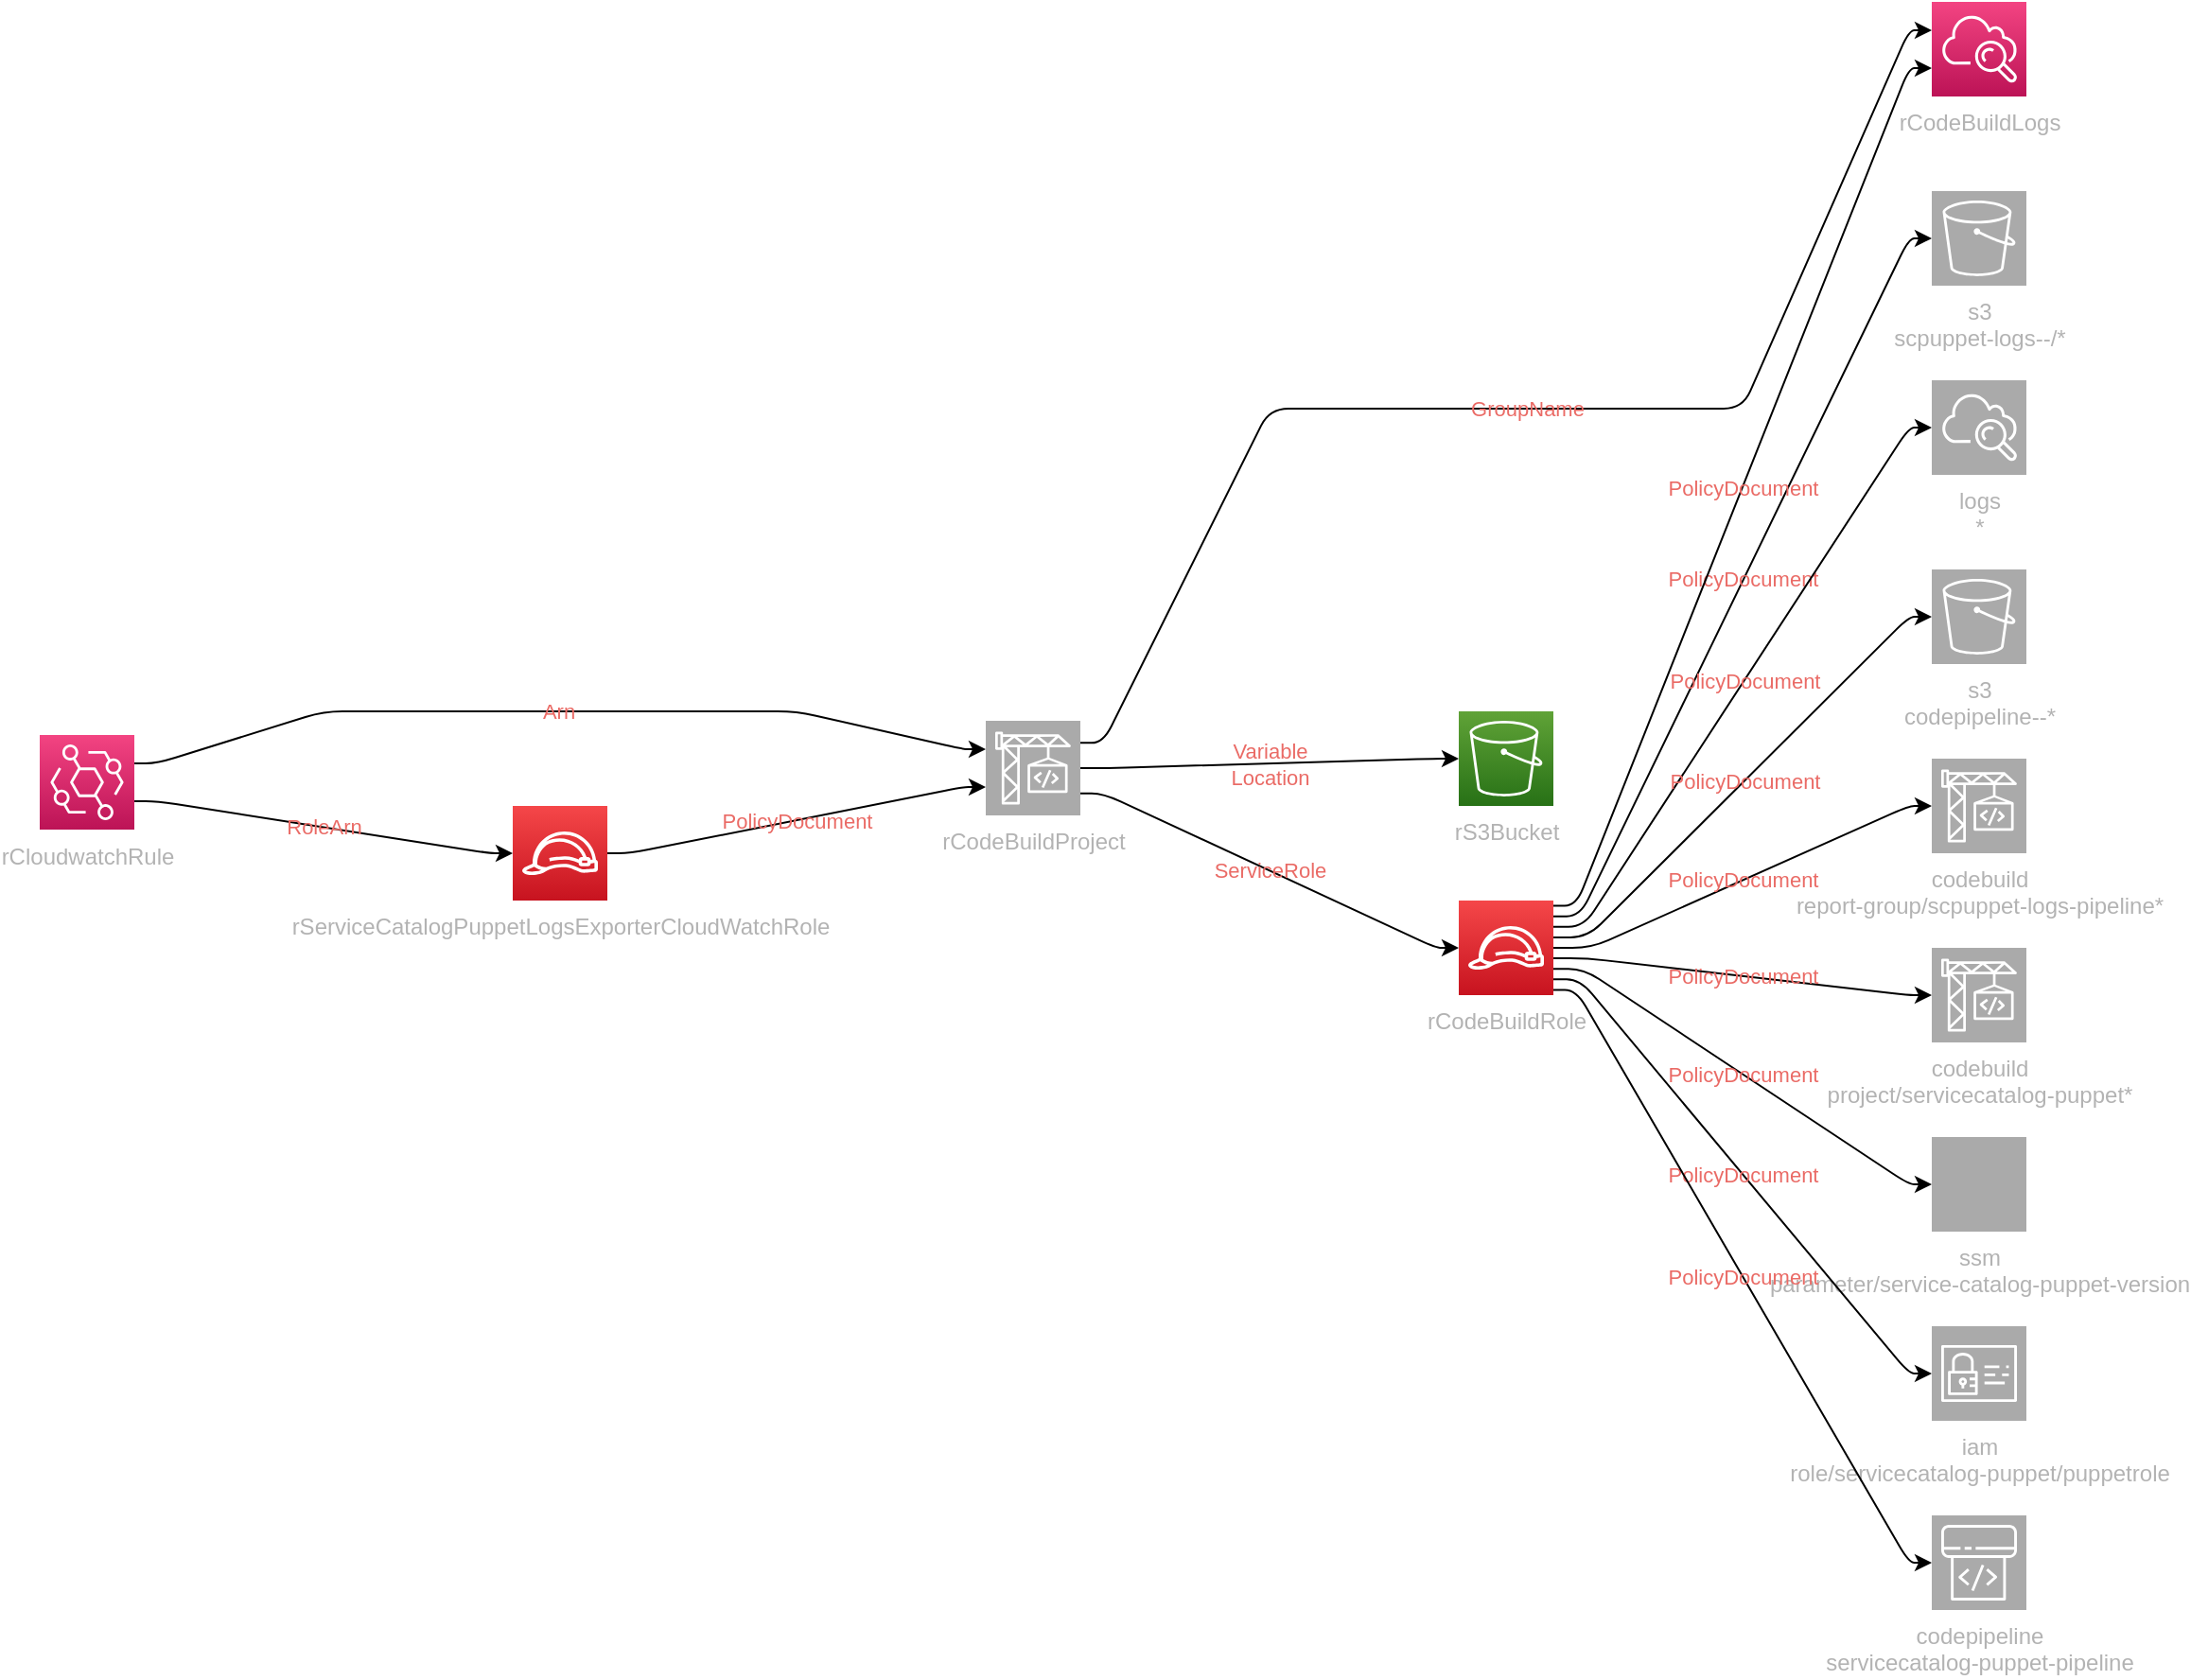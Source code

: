 <mxfile version="13.1.3" pages="2">
            <diagram id="diagramid" name="Diagram">
              <mxGraphModel><root><mxCell id="0"/><mxCell id="1" parent="0"/><mxCell id="2" value="rS3Bucket" style="outlineConnect=0;fontColor=#B3B3B3;gradientColor=#60A337;gradientDirection=north;fillColor=#277116;strokeColor=#ffffff;dashed=0;verticalLabelPosition=bottom;verticalAlign=top;align=center;html=1;fontSize=12;fontStyle=0;aspect=fixed;shape=mxgraph.aws4.resourceIcon;resIcon=mxgraph.aws4.s3;" vertex="1" parent="1"><mxGeometry x="750" y="375" width="50" height="50" as="geometry"/></mxCell><mxCell id="3" value="rServiceCatalogPuppetLogsExporterCloudWatchRole" style="outlineConnect=0;fontColor=#B3B3B3;gradientColor=#F54749;gradientDirection=north;fillColor=#C7131F;strokeColor=#ffffff;dashed=0;verticalLabelPosition=bottom;verticalAlign=top;align=center;html=1;fontSize=12;fontStyle=0;aspect=fixed;shape=mxgraph.aws4.resourceIcon;resIcon=mxgraph.aws4.role;" vertex="1" parent="1"><mxGeometry x="250" y="425" width="50" height="50" as="geometry"/></mxCell><mxCell id="4" value="rCloudwatchRule" style="outlineConnect=0;fontColor=#B3B3B3;gradientColor=#F34482;gradientDirection=north;fillColor=#BC1356;strokeColor=#ffffff;dashed=0;verticalLabelPosition=bottom;verticalAlign=top;align=center;html=1;fontSize=12;fontStyle=0;aspect=fixed;shape=mxgraph.aws4.resourceIcon;resIcon=mxgraph.aws4.eventbridge;" vertex="1" parent="1"><mxGeometry y="387.5" width="50" height="50" as="geometry"/></mxCell><mxCell id="5" value="rCodeBuildLogs" style="outlineConnect=0;fontColor=#B3B3B3;gradientColor=#F34482;gradientDirection=north;fillColor=#BC1356;strokeColor=#ffffff;dashed=0;verticalLabelPosition=bottom;verticalAlign=top;align=center;html=1;fontSize=12;fontStyle=0;aspect=fixed;shape=mxgraph.aws4.resourceIcon;resIcon=mxgraph.aws4.cloudwatch;" vertex="1" parent="1"><mxGeometry x="1000" width="50" height="50" as="geometry"/></mxCell><mxCell id="6" value="rCodeBuildRole" style="outlineConnect=0;fontColor=#B3B3B3;gradientColor=#F54749;gradientDirection=north;fillColor=#C7131F;strokeColor=#ffffff;dashed=0;verticalLabelPosition=bottom;verticalAlign=top;align=center;html=1;fontSize=12;fontStyle=0;aspect=fixed;shape=mxgraph.aws4.resourceIcon;resIcon=mxgraph.aws4.role;" vertex="1" parent="1"><mxGeometry x="750" y="475" width="50" height="50" as="geometry"/></mxCell><mxCell id="7" value="rCodeBuildProject" style="outlineConnect=0;fontColor=#B3B3B3;gradientColor=#aaaaaa;gradientDirection=north;fillColor=#aaaaaa;strokeColor=#ffffff;dashed=0;verticalLabelPosition=bottom;verticalAlign=top;align=center;html=1;fontSize=12;fontStyle=0;aspect=fixed;shape=mxgraph.aws4.resourceIcon;resIcon=mxgraph.aws4.codebuild;" vertex="1" parent="1"><mxGeometry x="500" y="380" width="50" height="50" as="geometry"/></mxCell><mxCell id="8" value="s3  &#xA;scpuppet-logs--/*" style="outlineConnect=0;fontColor=#B3B3B3;gradientColor=#aaaaaa;gradientDirection=north;fillColor=#aaaaaa;strokeColor=#ffffff;dashed=0;verticalLabelPosition=bottom;verticalAlign=top;align=center;html=1;fontSize=12;fontStyle=0;aspect=fixed;shape=mxgraph.aws4.resourceIcon;resIcon=mxgraph.aws4.s3;" vertex="1" parent="1"><mxGeometry x="1000" y="100" width="50" height="50" as="geometry"/></mxCell><mxCell id="9" value="logs  &#xA;*" style="outlineConnect=0;fontColor=#B3B3B3;gradientColor=#aaaaaa;gradientDirection=north;fillColor=#aaaaaa;strokeColor=#ffffff;dashed=0;verticalLabelPosition=bottom;verticalAlign=top;align=center;html=1;fontSize=12;fontStyle=0;aspect=fixed;shape=mxgraph.aws4.resourceIcon;resIcon=mxgraph.aws4.cloudwatch;" vertex="1" parent="1"><mxGeometry x="1000" y="200" width="50" height="50" as="geometry"/></mxCell><mxCell id="10" value="s3  &#xA;codepipeline--*" style="outlineConnect=0;fontColor=#B3B3B3;gradientColor=#aaaaaa;gradientDirection=north;fillColor=#aaaaaa;strokeColor=#ffffff;dashed=0;verticalLabelPosition=bottom;verticalAlign=top;align=center;html=1;fontSize=12;fontStyle=0;aspect=fixed;shape=mxgraph.aws4.resourceIcon;resIcon=mxgraph.aws4.s3;" vertex="1" parent="1"><mxGeometry x="1000" y="300" width="50" height="50" as="geometry"/></mxCell><mxCell id="11" value="codebuild  &#xA;report-group/scpuppet-logs-pipeline*" style="outlineConnect=0;fontColor=#B3B3B3;gradientColor=#aaaaaa;gradientDirection=north;fillColor=#aaaaaa;strokeColor=#ffffff;dashed=0;verticalLabelPosition=bottom;verticalAlign=top;align=center;html=1;fontSize=12;fontStyle=0;aspect=fixed;shape=mxgraph.aws4.resourceIcon;resIcon=mxgraph.aws4.codebuild;" vertex="1" parent="1"><mxGeometry x="1000" y="400" width="50" height="50" as="geometry"/></mxCell><mxCell id="12" value="codebuild  &#xA;project/servicecatalog-puppet*" style="outlineConnect=0;fontColor=#B3B3B3;gradientColor=#aaaaaa;gradientDirection=north;fillColor=#aaaaaa;strokeColor=#ffffff;dashed=0;verticalLabelPosition=bottom;verticalAlign=top;align=center;html=1;fontSize=12;fontStyle=0;aspect=fixed;shape=mxgraph.aws4.resourceIcon;resIcon=mxgraph.aws4.codebuild;" vertex="1" parent="1"><mxGeometry x="1000" y="500" width="50" height="50" as="geometry"/></mxCell><mxCell id="13" value="ssm  &#xA;parameter/service-catalog-puppet-version" style="outlineConnect=0;fontColor=#B3B3B3;gradientColor=#aaaaaa;gradientDirection=north;fillColor=#aaaaaa;strokeColor=#ffffff;dashed=0;verticalLabelPosition=bottom;verticalAlign=top;align=center;html=1;fontSize=12;fontStyle=0;aspect=fixed;shape=mxgraph.aws4.resourceIcon;resIcon=mxgraph.aws4.ssm;" vertex="1" parent="1"><mxGeometry x="1000" y="600" width="50" height="50" as="geometry"/></mxCell><mxCell id="14" value="iam  &#xA;role/servicecatalog-puppet/puppetrole" style="outlineConnect=0;fontColor=#B3B3B3;gradientColor=#aaaaaa;gradientDirection=north;fillColor=#aaaaaa;strokeColor=#ffffff;dashed=0;verticalLabelPosition=bottom;verticalAlign=top;align=center;html=1;fontSize=12;fontStyle=0;aspect=fixed;shape=mxgraph.aws4.resourceIcon;resIcon=mxgraph.aws4.identity_and_access_management;" vertex="1" parent="1"><mxGeometry x="1000" y="700" width="50" height="50" as="geometry"/></mxCell><mxCell id="15" value="codepipeline  &#xA;servicecatalog-puppet-pipeline" style="outlineConnect=0;fontColor=#B3B3B3;gradientColor=#aaaaaa;gradientDirection=north;fillColor=#aaaaaa;strokeColor=#ffffff;dashed=0;verticalLabelPosition=bottom;verticalAlign=top;align=center;html=1;fontSize=12;fontStyle=0;aspect=fixed;shape=mxgraph.aws4.resourceIcon;resIcon=mxgraph.aws4.codepipeline;" vertex="1" parent="1"><mxGeometry x="1000" y="800" width="50" height="50" as="geometry"/></mxCell><mxCell id="rCodeBuildProject|rServiceCatalogPuppetLogsExporterCloudWatchRole" value="PolicyDocument" style="edgeStyle=orthogonalEdgeStyle;rounded=1;orthogonalLoop=1;jettySize=auto;html=1;labelBackgroundColor=none;fontColor=#EA6B66;noEdgeStyle=1;orthogonal=1;" edge="1" parent="1" source="3" target="7"><mxGeometry relative="1" as="geometry"><Array as="points"><mxPoint x="312" y="450"/><mxPoint x="488" y="415"/></Array></mxGeometry></mxCell><mxCell id="rCodeBuildProject|rCloudwatchRule" value="Arn" style="edgeStyle=orthogonalEdgeStyle;rounded=1;orthogonalLoop=1;jettySize=auto;html=1;labelBackgroundColor=none;fontColor=#EA6B66;noEdgeStyle=1;orthogonal=1;" edge="1" parent="1" source="4" target="7"><mxGeometry relative="1" as="geometry"><Array as="points"><mxPoint x="62" y="402.5"/><mxPoint x="150" y="375"/><mxPoint x="400" y="375"/><mxPoint x="488" y="395"/></Array></mxGeometry></mxCell><mxCell id="rServiceCatalogPuppetLogsExporterCloudWatchRole|rCloudwatchRule" value="RoleArn" style="edgeStyle=orthogonalEdgeStyle;rounded=1;orthogonalLoop=1;jettySize=auto;html=1;labelBackgroundColor=none;fontColor=#EA6B66;noEdgeStyle=1;orthogonal=1;" edge="1" parent="1" source="4" target="3"><mxGeometry relative="1" as="geometry"><Array as="points"><mxPoint x="62" y="422.5"/><mxPoint x="238" y="450"/></Array></mxGeometry></mxCell><mxCell id="s3  &#xA;scpuppet-logs--/*|rCodeBuildRole" value="PolicyDocument" style="edgeStyle=orthogonalEdgeStyle;rounded=1;orthogonalLoop=1;jettySize=auto;html=1;labelBackgroundColor=none;fontColor=#EA6B66;noEdgeStyle=1;orthogonal=1;" edge="1" parent="1" source="6" target="8"><mxGeometry relative="1" as="geometry"><Array as="points"><mxPoint x="814" y="483.333"/><mxPoint x="988" y="125"/></Array></mxGeometry></mxCell><mxCell id="logs  &#xA;*|rCodeBuildRole" value="PolicyDocument" style="edgeStyle=orthogonalEdgeStyle;rounded=1;orthogonalLoop=1;jettySize=auto;html=1;labelBackgroundColor=none;fontColor=#EA6B66;noEdgeStyle=1;orthogonal=1;" edge="1" parent="1" source="6" target="9"><mxGeometry relative="1" as="geometry"><Array as="points"><mxPoint x="816" y="488.889"/><mxPoint x="988" y="225"/></Array></mxGeometry></mxCell><mxCell id="s3  &#xA;codepipeline--*|rCodeBuildRole" value="PolicyDocument" style="edgeStyle=orthogonalEdgeStyle;rounded=1;orthogonalLoop=1;jettySize=auto;html=1;labelBackgroundColor=none;fontColor=#EA6B66;noEdgeStyle=1;orthogonal=1;" edge="1" parent="1" source="6" target="10"><mxGeometry relative="1" as="geometry"><Array as="points"><mxPoint x="818" y="494.444"/><mxPoint x="988" y="325"/></Array></mxGeometry></mxCell><mxCell id="codebuild  &#xA;report-group/scpuppet-logs-pipeline*|rCodeBuildRole" value="PolicyDocument" style="edgeStyle=orthogonalEdgeStyle;rounded=1;orthogonalLoop=1;jettySize=auto;html=1;labelBackgroundColor=none;fontColor=#EA6B66;noEdgeStyle=1;orthogonal=1;" edge="1" parent="1" source="6" target="11"><mxGeometry relative="1" as="geometry"><Array as="points"><mxPoint x="820" y="500.0"/><mxPoint x="988" y="425"/></Array></mxGeometry></mxCell><mxCell id="codebuild  &#xA;project/servicecatalog-puppet*|rCodeBuildRole" value="PolicyDocument" style="edgeStyle=orthogonalEdgeStyle;rounded=1;orthogonalLoop=1;jettySize=auto;html=1;labelBackgroundColor=none;fontColor=#EA6B66;noEdgeStyle=1;orthogonal=1;" edge="1" parent="1" source="6" target="12"><mxGeometry relative="1" as="geometry"><Array as="points"><mxPoint x="818" y="505.556"/><mxPoint x="988" y="525"/></Array></mxGeometry></mxCell><mxCell id="ssm  &#xA;parameter/service-catalog-puppet-version|rCodeBuildRole" value="PolicyDocument" style="edgeStyle=orthogonalEdgeStyle;rounded=1;orthogonalLoop=1;jettySize=auto;html=1;labelBackgroundColor=none;fontColor=#EA6B66;noEdgeStyle=1;orthogonal=1;" edge="1" parent="1" source="6" target="13"><mxGeometry relative="1" as="geometry"><Array as="points"><mxPoint x="816" y="511.111"/><mxPoint x="988" y="625"/></Array></mxGeometry></mxCell><mxCell id="iam  &#xA;role/servicecatalog-puppet/puppetrole|rCodeBuildRole" value="PolicyDocument" style="edgeStyle=orthogonalEdgeStyle;rounded=1;orthogonalLoop=1;jettySize=auto;html=1;labelBackgroundColor=none;fontColor=#EA6B66;noEdgeStyle=1;orthogonal=1;" edge="1" parent="1" source="6" target="14"><mxGeometry relative="1" as="geometry"><Array as="points"><mxPoint x="814" y="516.667"/><mxPoint x="988" y="725"/></Array></mxGeometry></mxCell><mxCell id="codepipeline  &#xA;servicecatalog-puppet-pipeline|rCodeBuildRole" value="PolicyDocument" style="edgeStyle=orthogonalEdgeStyle;rounded=1;orthogonalLoop=1;jettySize=auto;html=1;labelBackgroundColor=none;fontColor=#EA6B66;noEdgeStyle=1;orthogonal=1;" edge="1" parent="1" source="6" target="15"><mxGeometry relative="1" as="geometry"><Array as="points"><mxPoint x="812" y="522.222"/><mxPoint x="988" y="825"/></Array></mxGeometry></mxCell><mxCell id="rCodeBuildLogs|rCodeBuildRole" value="PolicyDocument" style="edgeStyle=orthogonalEdgeStyle;rounded=1;orthogonalLoop=1;jettySize=auto;html=1;labelBackgroundColor=none;fontColor=#EA6B66;noEdgeStyle=1;orthogonal=1;" edge="1" parent="1" source="6" target="5"><mxGeometry relative="1" as="geometry"><Array as="points"><mxPoint x="812" y="477.778"/><mxPoint x="988" y="35"/></Array></mxGeometry></mxCell><mxCell id="rCodeBuildLogs|rCodeBuildProject" value="GroupName" style="edgeStyle=orthogonalEdgeStyle;rounded=1;orthogonalLoop=1;jettySize=auto;html=1;labelBackgroundColor=none;fontColor=#EA6B66;noEdgeStyle=1;orthogonal=1;" edge="1" parent="1" source="7" target="5"><mxGeometry relative="1" as="geometry"><Array as="points"><mxPoint x="562" y="391.667"/><mxPoint x="650" y="215"/><mxPoint x="900" y="215"/><mxPoint x="988" y="15"/></Array></mxGeometry></mxCell><mxCell id="rS3Bucket|rCodeBuildProject" value="Variable&#xA;Location" style="edgeStyle=orthogonalEdgeStyle;rounded=1;orthogonalLoop=1;jettySize=auto;html=1;labelBackgroundColor=none;fontColor=#EA6B66;noEdgeStyle=1;orthogonal=1;" edge="1" parent="1" source="7" target="2"><mxGeometry relative="1" as="geometry"><Array as="points"><mxPoint x="564" y="405"/><mxPoint x="738" y="400"/></Array></mxGeometry></mxCell><mxCell id="rCodeBuildRole|rCodeBuildProject" value="ServiceRole" style="edgeStyle=orthogonalEdgeStyle;rounded=1;orthogonalLoop=1;jettySize=auto;html=1;labelBackgroundColor=none;fontColor=#EA6B66;noEdgeStyle=1;orthogonal=1;" edge="1" parent="1" source="7" target="6"><mxGeometry relative="1" as="geometry"><Array as="points"><mxPoint x="562" y="418.333"/><mxPoint x="738" y="500"/></Array></mxGeometry></mxCell></root></mxGraphModel>
            </diagram>
          </mxfile>